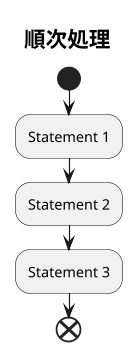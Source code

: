 @startuml
scale 1.2
title <size:18>順次処理</size>

start
:Statement 1;
:Statement 2;
:Statement 3;
end

@enduml
